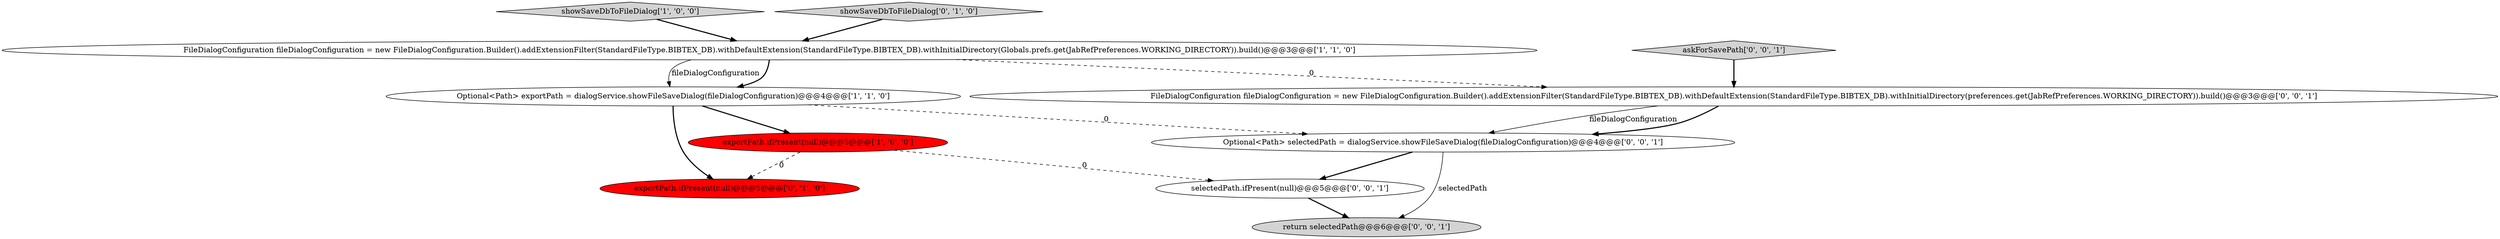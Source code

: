 digraph {
6 [style = filled, label = "selectedPath.ifPresent(null)@@@5@@@['0', '0', '1']", fillcolor = white, shape = ellipse image = "AAA0AAABBB3BBB"];
3 [style = filled, label = "exportPath.ifPresent(null)@@@5@@@['1', '0', '0']", fillcolor = red, shape = ellipse image = "AAA1AAABBB1BBB"];
7 [style = filled, label = "askForSavePath['0', '0', '1']", fillcolor = lightgray, shape = diamond image = "AAA0AAABBB3BBB"];
10 [style = filled, label = "return selectedPath@@@6@@@['0', '0', '1']", fillcolor = lightgray, shape = ellipse image = "AAA0AAABBB3BBB"];
1 [style = filled, label = "showSaveDbToFileDialog['1', '0', '0']", fillcolor = lightgray, shape = diamond image = "AAA0AAABBB1BBB"];
2 [style = filled, label = "Optional<Path> exportPath = dialogService.showFileSaveDialog(fileDialogConfiguration)@@@4@@@['1', '1', '0']", fillcolor = white, shape = ellipse image = "AAA0AAABBB1BBB"];
0 [style = filled, label = "FileDialogConfiguration fileDialogConfiguration = new FileDialogConfiguration.Builder().addExtensionFilter(StandardFileType.BIBTEX_DB).withDefaultExtension(StandardFileType.BIBTEX_DB).withInitialDirectory(Globals.prefs.get(JabRefPreferences.WORKING_DIRECTORY)).build()@@@3@@@['1', '1', '0']", fillcolor = white, shape = ellipse image = "AAA0AAABBB1BBB"];
9 [style = filled, label = "Optional<Path> selectedPath = dialogService.showFileSaveDialog(fileDialogConfiguration)@@@4@@@['0', '0', '1']", fillcolor = white, shape = ellipse image = "AAA0AAABBB3BBB"];
4 [style = filled, label = "exportPath.ifPresent(null)@@@5@@@['0', '1', '0']", fillcolor = red, shape = ellipse image = "AAA1AAABBB2BBB"];
5 [style = filled, label = "showSaveDbToFileDialog['0', '1', '0']", fillcolor = lightgray, shape = diamond image = "AAA0AAABBB2BBB"];
8 [style = filled, label = "FileDialogConfiguration fileDialogConfiguration = new FileDialogConfiguration.Builder().addExtensionFilter(StandardFileType.BIBTEX_DB).withDefaultExtension(StandardFileType.BIBTEX_DB).withInitialDirectory(preferences.get(JabRefPreferences.WORKING_DIRECTORY)).build()@@@3@@@['0', '0', '1']", fillcolor = white, shape = ellipse image = "AAA0AAABBB3BBB"];
0->8 [style = dashed, label="0"];
3->6 [style = dashed, label="0"];
1->0 [style = bold, label=""];
5->0 [style = bold, label=""];
7->8 [style = bold, label=""];
3->4 [style = dashed, label="0"];
2->4 [style = bold, label=""];
2->9 [style = dashed, label="0"];
8->9 [style = solid, label="fileDialogConfiguration"];
9->10 [style = solid, label="selectedPath"];
2->3 [style = bold, label=""];
9->6 [style = bold, label=""];
0->2 [style = bold, label=""];
8->9 [style = bold, label=""];
6->10 [style = bold, label=""];
0->2 [style = solid, label="fileDialogConfiguration"];
}
